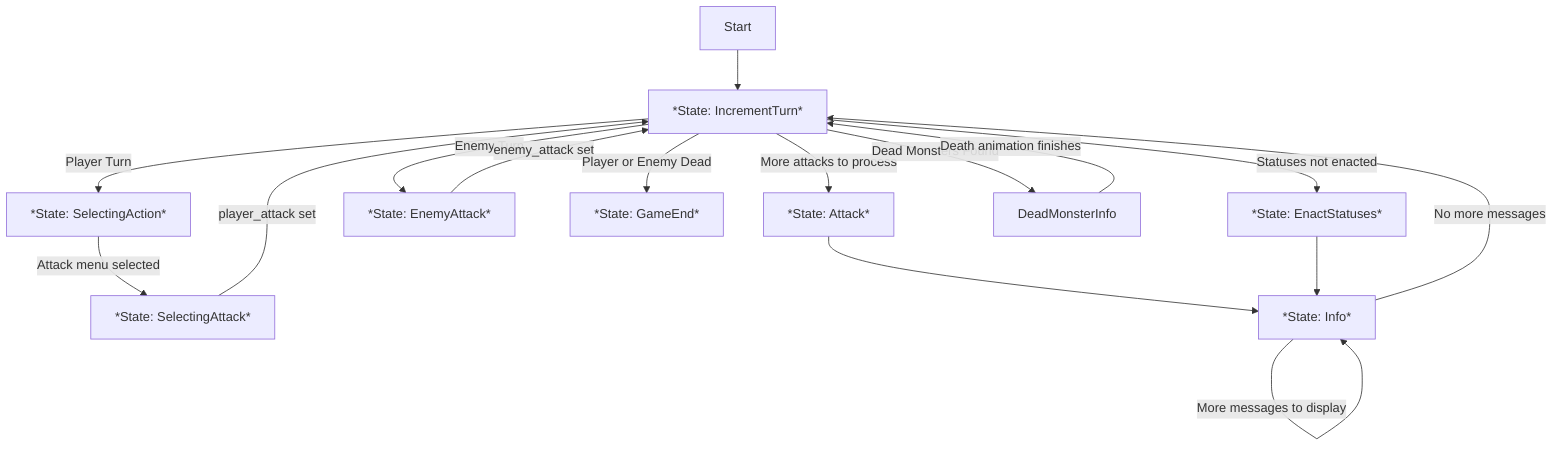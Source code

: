 flowchart TD
  Start
  IncrementTurn[*State: IncrementTurn*]
  SelectingAction[*State: SelectingAction*]
  SelectingAttack[*State: SelectingAttack*]
  Attack[*State: Attack*]
  Info[*State: Info*]
  EnemyAttack[*State: EnemyAttack*]
  GameEnd[*State: GameEnd*]
  EnactStatuses[*State: EnactStatuses*]

  Start --> IncrementTurn

  IncrementTurn --> |Player Turn| SelectingAction
  SelectingAction --> |Attack menu selected| SelectingAttack
  SelectingAttack --> |player_attack set| IncrementTurn

  IncrementTurn --> |Enemy Turn| EnemyAttack
  EnemyAttack --> |enemy_attack set| IncrementTurn

  IncrementTurn --> |More attacks to process| Attack
  Attack --> Info

  IncrementTurn --> |Player or Enemy Dead| GameEnd

  IncrementTurn --> |Statuses not enacted| EnactStatuses

  Info --> |No more messages| IncrementTurn
  Info --> |More messages to display| Info

  EnactStatuses --> Info

  IncrementTurn --> |Dead Monsters Found| DeadMonsterInfo
  DeadMonsterInfo --> |Death animation finishes| IncrementTurn